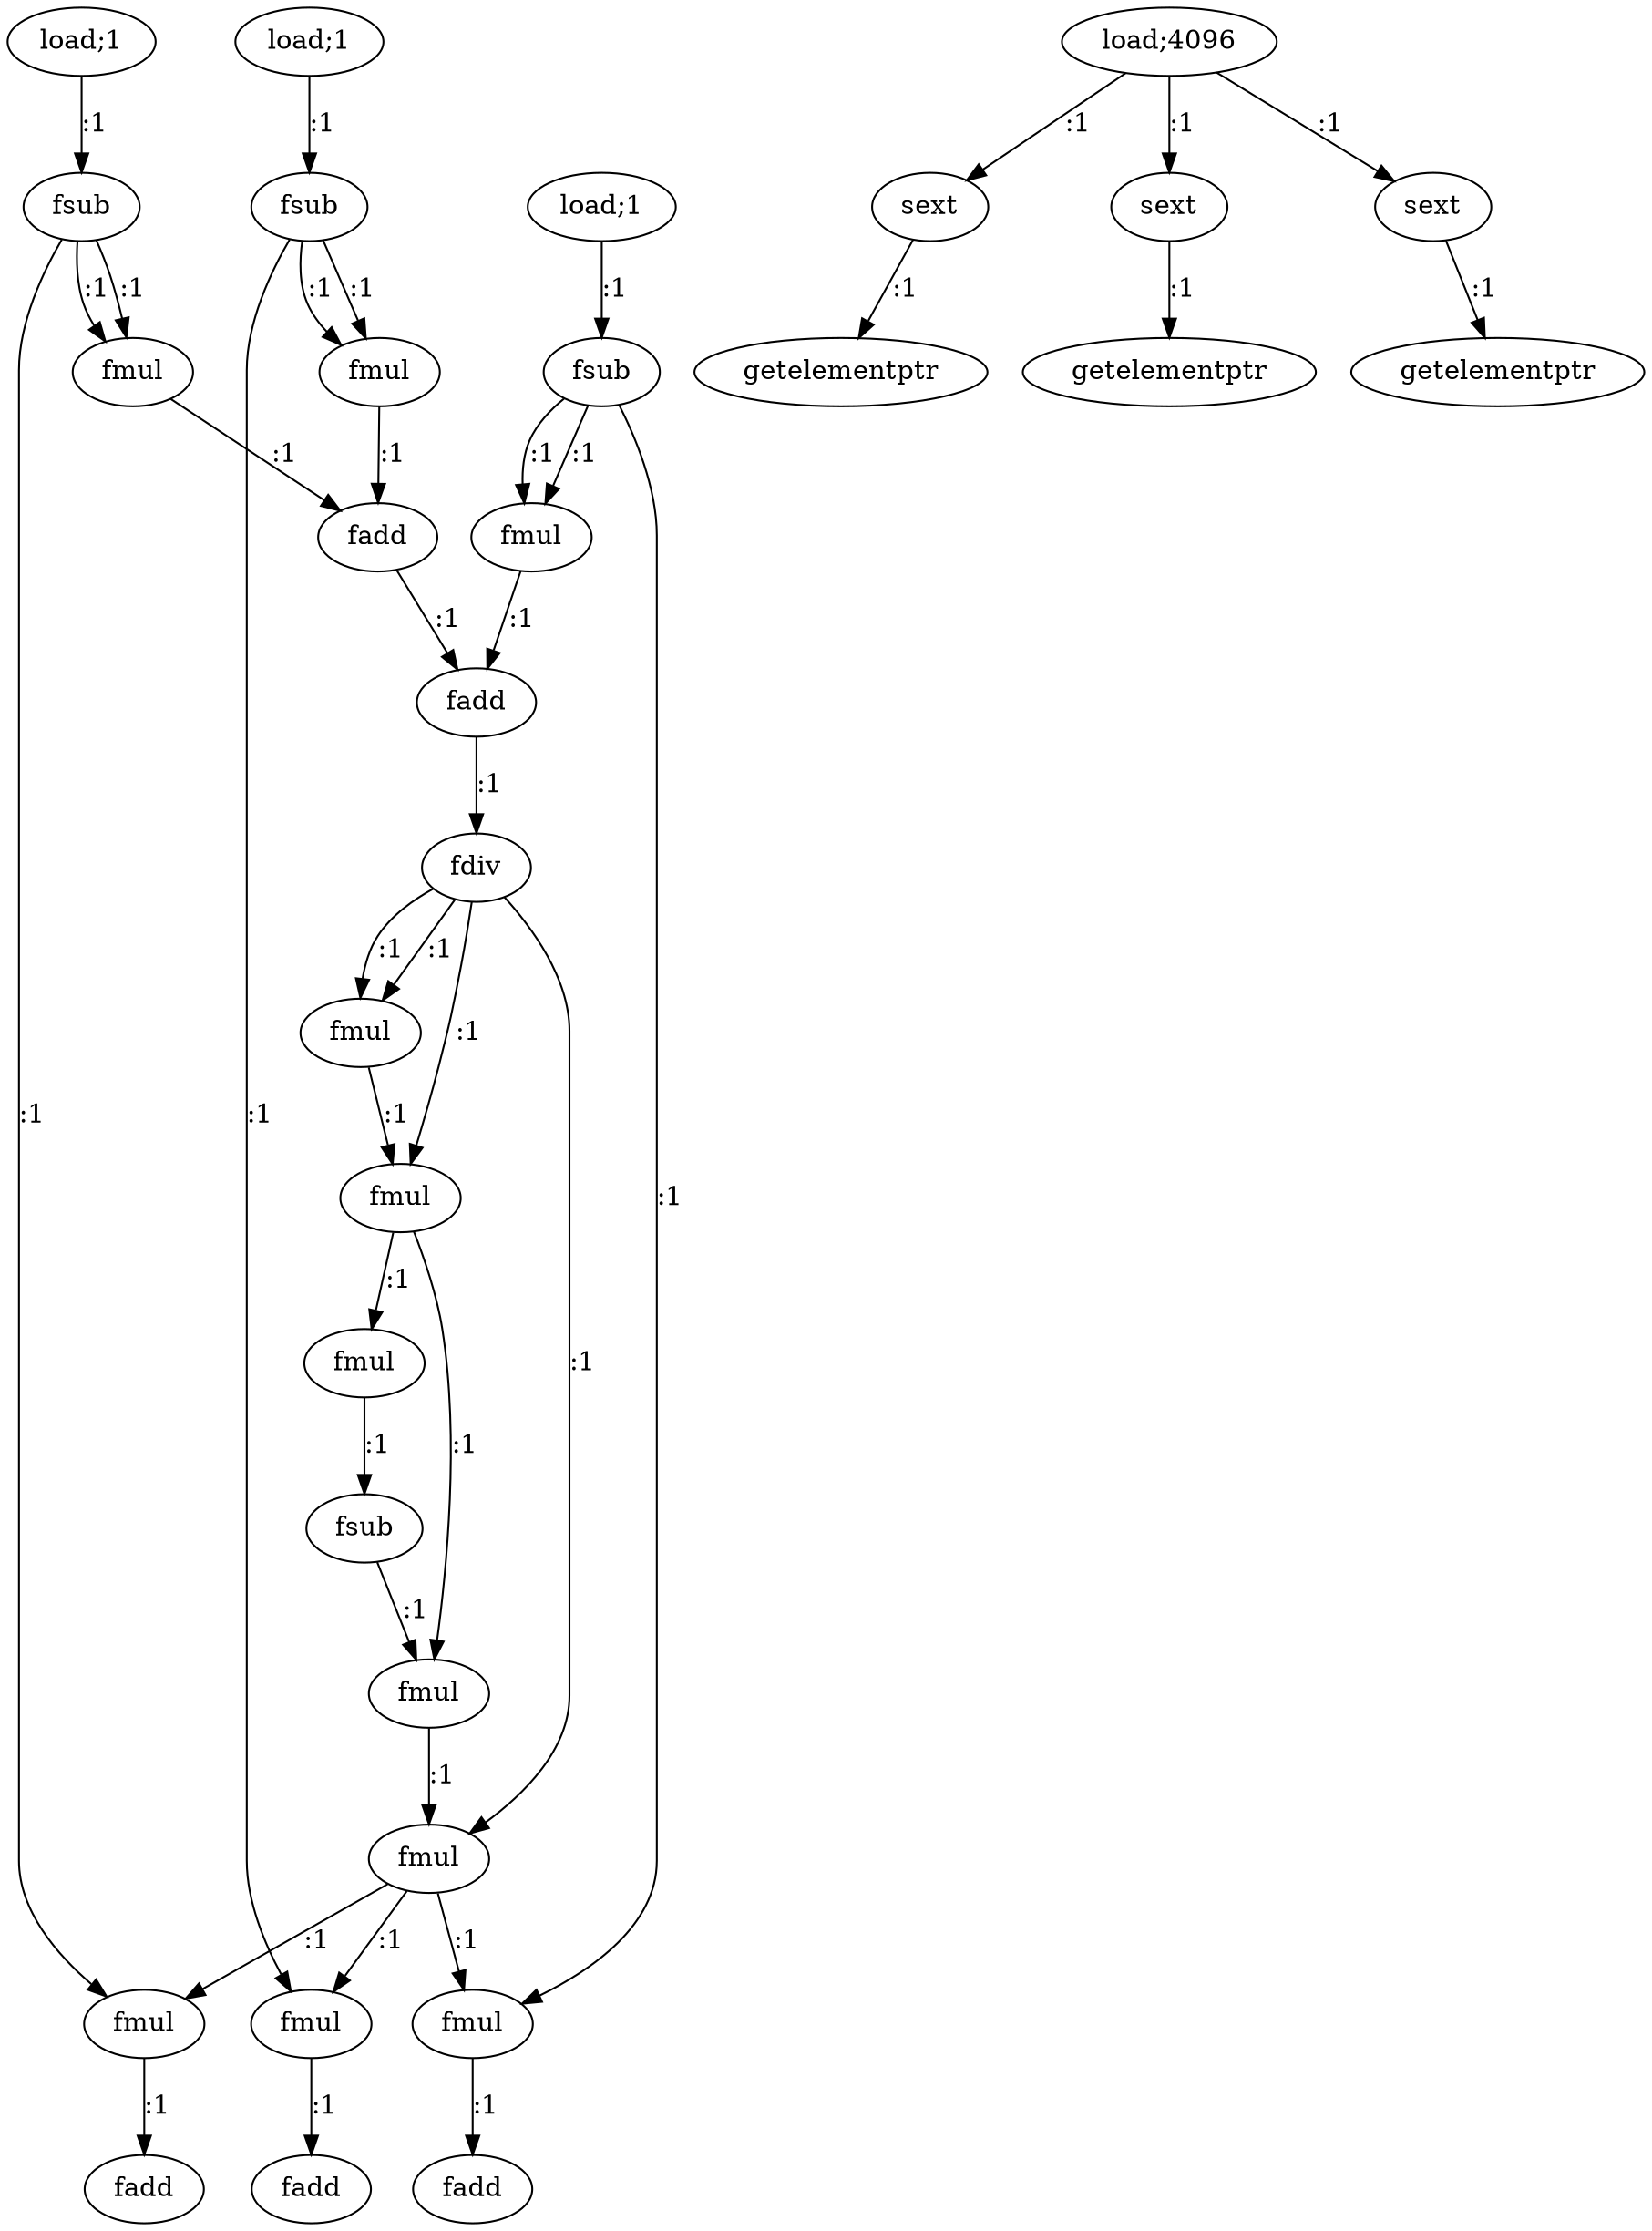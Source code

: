 digraph  {
   0 [label="load;1"];
   1 [label="fsub"];
   2 [label="load;1"];
   3 [label="fadd"];
   4 [label="load;4096"];
   5 [label="sext"];
   6 [label="getelementptr"];
   7 [label="load;1"];
   8 [label="sext"];
   9 [label="getelementptr"];
   10 [label="fsub"];
   11 [label="sext"];
   12 [label="getelementptr"];
   13 [label="fsub"];
   14 [label="fmul"];
   15 [label="fmul"];
   16 [label="fadd"];
   17 [label="fmul"];
   18 [label="fadd"];
   19 [label="fdiv"];
   20 [label="fmul"];
   21 [label="fmul"];
   22 [label="fmul"];
   23 [label="fsub"];
   24 [label="fmul"];
   25 [label="fmul"];
   26 [label="fmul"];
   27 [label="fmul"];
   28 [label="fadd"];
   29 [label="fmul"];
   30 [label="fadd"];

   0->10 [label=":1"]
   1->14 [label=":1"]
   1->14 [label=":1"]
   1->26 [label=":1"]
   2->13 [label=":1"]
   4->5 [label=":1"]
   4->8 [label=":1"]
   4->11 [label=":1"]
   5->6 [label=":1"]
   7->1 [label=":1"]
   8->9 [label=":1"]
   10->17 [label=":1"]
   10->17 [label=":1"]
   10->29 [label=":1"]
   11->12 [label=":1"]
   13->15 [label=":1"]
   13->15 [label=":1"]
   13->27 [label=":1"]
   14->16 [label=":1"]
   15->16 [label=":1"]
   16->18 [label=":1"]
   17->18 [label=":1"]
   18->19 [label=":1"]
   19->20 [label=":1"]
   19->20 [label=":1"]
   19->21 [label=":1"]
   19->25 [label=":1"]
   20->21 [label=":1"]
   21->24 [label=":1"]
   21->22 [label=":1"]
   22->23 [label=":1"]
   23->24 [label=":1"]
   24->25 [label=":1"]
   25->26 [label=":1"]
   25->27 [label=":1"]
   25->29 [label=":1"]
   26->3 [label=":1"]
   27->28 [label=":1"]
   29->30 [label=":1"]
}
